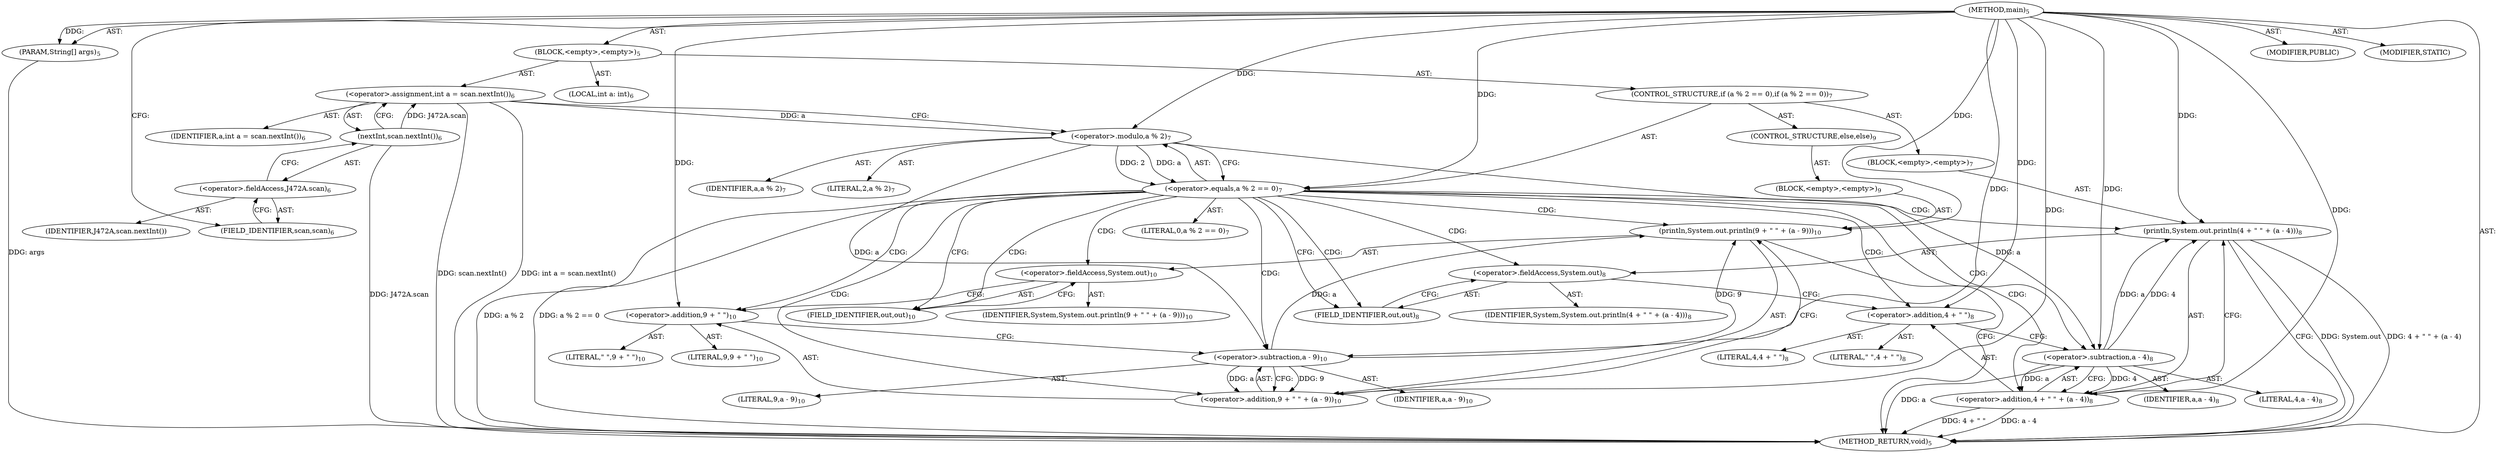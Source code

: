 digraph "main" {  
"21" [label = <(METHOD,main)<SUB>5</SUB>> ]
"22" [label = <(PARAM,String[] args)<SUB>5</SUB>> ]
"23" [label = <(BLOCK,&lt;empty&gt;,&lt;empty&gt;)<SUB>5</SUB>> ]
"24" [label = <(LOCAL,int a: int)<SUB>6</SUB>> ]
"25" [label = <(&lt;operator&gt;.assignment,int a = scan.nextInt())<SUB>6</SUB>> ]
"26" [label = <(IDENTIFIER,a,int a = scan.nextInt())<SUB>6</SUB>> ]
"27" [label = <(nextInt,scan.nextInt())<SUB>6</SUB>> ]
"28" [label = <(&lt;operator&gt;.fieldAccess,J472A.scan)<SUB>6</SUB>> ]
"29" [label = <(IDENTIFIER,J472A,scan.nextInt())> ]
"30" [label = <(FIELD_IDENTIFIER,scan,scan)<SUB>6</SUB>> ]
"31" [label = <(CONTROL_STRUCTURE,if (a % 2 == 0),if (a % 2 == 0))<SUB>7</SUB>> ]
"32" [label = <(&lt;operator&gt;.equals,a % 2 == 0)<SUB>7</SUB>> ]
"33" [label = <(&lt;operator&gt;.modulo,a % 2)<SUB>7</SUB>> ]
"34" [label = <(IDENTIFIER,a,a % 2)<SUB>7</SUB>> ]
"35" [label = <(LITERAL,2,a % 2)<SUB>7</SUB>> ]
"36" [label = <(LITERAL,0,a % 2 == 0)<SUB>7</SUB>> ]
"37" [label = <(BLOCK,&lt;empty&gt;,&lt;empty&gt;)<SUB>7</SUB>> ]
"38" [label = <(println,System.out.println(4 + &quot; &quot; + (a - 4)))<SUB>8</SUB>> ]
"39" [label = <(&lt;operator&gt;.fieldAccess,System.out)<SUB>8</SUB>> ]
"40" [label = <(IDENTIFIER,System,System.out.println(4 + &quot; &quot; + (a - 4)))<SUB>8</SUB>> ]
"41" [label = <(FIELD_IDENTIFIER,out,out)<SUB>8</SUB>> ]
"42" [label = <(&lt;operator&gt;.addition,4 + &quot; &quot; + (a - 4))<SUB>8</SUB>> ]
"43" [label = <(&lt;operator&gt;.addition,4 + &quot; &quot;)<SUB>8</SUB>> ]
"44" [label = <(LITERAL,4,4 + &quot; &quot;)<SUB>8</SUB>> ]
"45" [label = <(LITERAL,&quot; &quot;,4 + &quot; &quot;)<SUB>8</SUB>> ]
"46" [label = <(&lt;operator&gt;.subtraction,a - 4)<SUB>8</SUB>> ]
"47" [label = <(IDENTIFIER,a,a - 4)<SUB>8</SUB>> ]
"48" [label = <(LITERAL,4,a - 4)<SUB>8</SUB>> ]
"49" [label = <(CONTROL_STRUCTURE,else,else)<SUB>9</SUB>> ]
"50" [label = <(BLOCK,&lt;empty&gt;,&lt;empty&gt;)<SUB>9</SUB>> ]
"51" [label = <(println,System.out.println(9 + &quot; &quot; + (a - 9)))<SUB>10</SUB>> ]
"52" [label = <(&lt;operator&gt;.fieldAccess,System.out)<SUB>10</SUB>> ]
"53" [label = <(IDENTIFIER,System,System.out.println(9 + &quot; &quot; + (a - 9)))<SUB>10</SUB>> ]
"54" [label = <(FIELD_IDENTIFIER,out,out)<SUB>10</SUB>> ]
"55" [label = <(&lt;operator&gt;.addition,9 + &quot; &quot; + (a - 9))<SUB>10</SUB>> ]
"56" [label = <(&lt;operator&gt;.addition,9 + &quot; &quot;)<SUB>10</SUB>> ]
"57" [label = <(LITERAL,9,9 + &quot; &quot;)<SUB>10</SUB>> ]
"58" [label = <(LITERAL,&quot; &quot;,9 + &quot; &quot;)<SUB>10</SUB>> ]
"59" [label = <(&lt;operator&gt;.subtraction,a - 9)<SUB>10</SUB>> ]
"60" [label = <(IDENTIFIER,a,a - 9)<SUB>10</SUB>> ]
"61" [label = <(LITERAL,9,a - 9)<SUB>10</SUB>> ]
"62" [label = <(MODIFIER,PUBLIC)> ]
"63" [label = <(MODIFIER,STATIC)> ]
"64" [label = <(METHOD_RETURN,void)<SUB>5</SUB>> ]
  "21" -> "22"  [ label = "AST: "] 
  "21" -> "23"  [ label = "AST: "] 
  "21" -> "62"  [ label = "AST: "] 
  "21" -> "63"  [ label = "AST: "] 
  "21" -> "64"  [ label = "AST: "] 
  "23" -> "24"  [ label = "AST: "] 
  "23" -> "25"  [ label = "AST: "] 
  "23" -> "31"  [ label = "AST: "] 
  "25" -> "26"  [ label = "AST: "] 
  "25" -> "27"  [ label = "AST: "] 
  "27" -> "28"  [ label = "AST: "] 
  "28" -> "29"  [ label = "AST: "] 
  "28" -> "30"  [ label = "AST: "] 
  "31" -> "32"  [ label = "AST: "] 
  "31" -> "37"  [ label = "AST: "] 
  "31" -> "49"  [ label = "AST: "] 
  "32" -> "33"  [ label = "AST: "] 
  "32" -> "36"  [ label = "AST: "] 
  "33" -> "34"  [ label = "AST: "] 
  "33" -> "35"  [ label = "AST: "] 
  "37" -> "38"  [ label = "AST: "] 
  "38" -> "39"  [ label = "AST: "] 
  "38" -> "42"  [ label = "AST: "] 
  "39" -> "40"  [ label = "AST: "] 
  "39" -> "41"  [ label = "AST: "] 
  "42" -> "43"  [ label = "AST: "] 
  "42" -> "46"  [ label = "AST: "] 
  "43" -> "44"  [ label = "AST: "] 
  "43" -> "45"  [ label = "AST: "] 
  "46" -> "47"  [ label = "AST: "] 
  "46" -> "48"  [ label = "AST: "] 
  "49" -> "50"  [ label = "AST: "] 
  "50" -> "51"  [ label = "AST: "] 
  "51" -> "52"  [ label = "AST: "] 
  "51" -> "55"  [ label = "AST: "] 
  "52" -> "53"  [ label = "AST: "] 
  "52" -> "54"  [ label = "AST: "] 
  "55" -> "56"  [ label = "AST: "] 
  "55" -> "59"  [ label = "AST: "] 
  "56" -> "57"  [ label = "AST: "] 
  "56" -> "58"  [ label = "AST: "] 
  "59" -> "60"  [ label = "AST: "] 
  "59" -> "61"  [ label = "AST: "] 
  "25" -> "33"  [ label = "CFG: "] 
  "27" -> "25"  [ label = "CFG: "] 
  "32" -> "41"  [ label = "CFG: "] 
  "32" -> "54"  [ label = "CFG: "] 
  "28" -> "27"  [ label = "CFG: "] 
  "33" -> "32"  [ label = "CFG: "] 
  "38" -> "64"  [ label = "CFG: "] 
  "30" -> "28"  [ label = "CFG: "] 
  "39" -> "43"  [ label = "CFG: "] 
  "42" -> "38"  [ label = "CFG: "] 
  "51" -> "64"  [ label = "CFG: "] 
  "41" -> "39"  [ label = "CFG: "] 
  "43" -> "46"  [ label = "CFG: "] 
  "46" -> "42"  [ label = "CFG: "] 
  "52" -> "56"  [ label = "CFG: "] 
  "55" -> "51"  [ label = "CFG: "] 
  "54" -> "52"  [ label = "CFG: "] 
  "56" -> "59"  [ label = "CFG: "] 
  "59" -> "55"  [ label = "CFG: "] 
  "21" -> "30"  [ label = "CFG: "] 
  "22" -> "64"  [ label = "DDG: args"] 
  "27" -> "64"  [ label = "DDG: J472A.scan"] 
  "25" -> "64"  [ label = "DDG: scan.nextInt()"] 
  "25" -> "64"  [ label = "DDG: int a = scan.nextInt()"] 
  "32" -> "64"  [ label = "DDG: a % 2"] 
  "32" -> "64"  [ label = "DDG: a % 2 == 0"] 
  "38" -> "64"  [ label = "DDG: System.out"] 
  "42" -> "64"  [ label = "DDG: 4 + &quot; &quot;"] 
  "46" -> "64"  [ label = "DDG: a"] 
  "42" -> "64"  [ label = "DDG: a - 4"] 
  "38" -> "64"  [ label = "DDG: 4 + &quot; &quot; + (a - 4)"] 
  "21" -> "22"  [ label = "DDG: "] 
  "27" -> "25"  [ label = "DDG: J472A.scan"] 
  "33" -> "32"  [ label = "DDG: a"] 
  "33" -> "32"  [ label = "DDG: 2"] 
  "21" -> "32"  [ label = "DDG: "] 
  "25" -> "33"  [ label = "DDG: a"] 
  "21" -> "33"  [ label = "DDG: "] 
  "21" -> "38"  [ label = "DDG: "] 
  "46" -> "38"  [ label = "DDG: a"] 
  "46" -> "38"  [ label = "DDG: 4"] 
  "21" -> "42"  [ label = "DDG: "] 
  "46" -> "42"  [ label = "DDG: a"] 
  "46" -> "42"  [ label = "DDG: 4"] 
  "21" -> "51"  [ label = "DDG: "] 
  "59" -> "51"  [ label = "DDG: a"] 
  "59" -> "51"  [ label = "DDG: 9"] 
  "21" -> "43"  [ label = "DDG: "] 
  "33" -> "46"  [ label = "DDG: a"] 
  "21" -> "46"  [ label = "DDG: "] 
  "21" -> "55"  [ label = "DDG: "] 
  "59" -> "55"  [ label = "DDG: a"] 
  "59" -> "55"  [ label = "DDG: 9"] 
  "21" -> "56"  [ label = "DDG: "] 
  "33" -> "59"  [ label = "DDG: a"] 
  "21" -> "59"  [ label = "DDG: "] 
  "32" -> "42"  [ label = "CDG: "] 
  "32" -> "59"  [ label = "CDG: "] 
  "32" -> "51"  [ label = "CDG: "] 
  "32" -> "52"  [ label = "CDG: "] 
  "32" -> "55"  [ label = "CDG: "] 
  "32" -> "46"  [ label = "CDG: "] 
  "32" -> "38"  [ label = "CDG: "] 
  "32" -> "56"  [ label = "CDG: "] 
  "32" -> "41"  [ label = "CDG: "] 
  "32" -> "54"  [ label = "CDG: "] 
  "32" -> "39"  [ label = "CDG: "] 
  "32" -> "43"  [ label = "CDG: "] 
}

